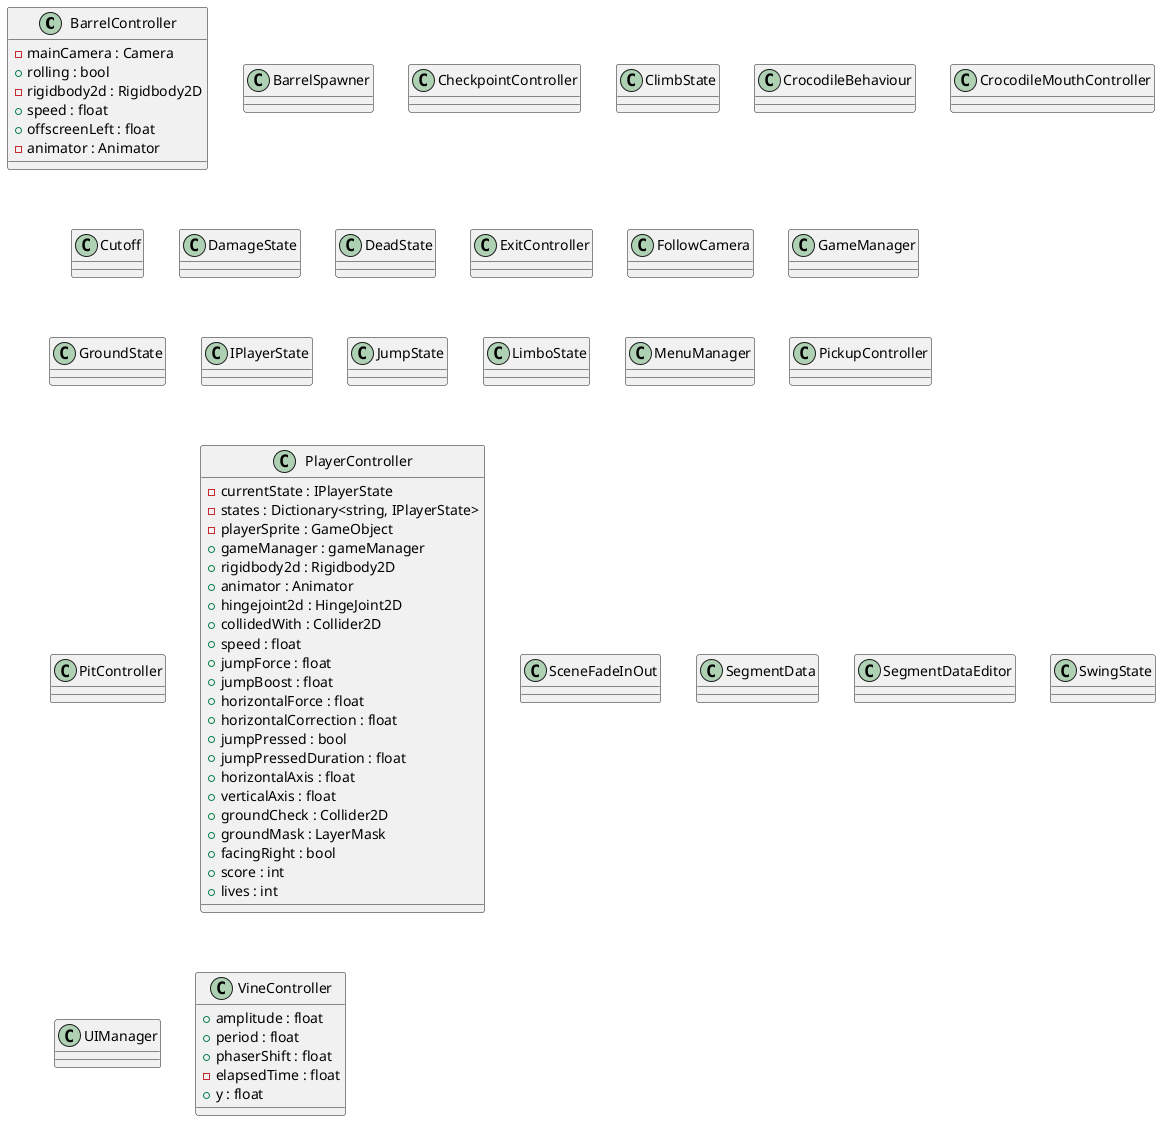 @startuml
class BarrelController {
 - mainCamera : Camera
 + rolling : bool
 - rigidbody2d : Rigidbody2D
 + speed : float
 + offscreenLeft : float
 - animator : Animator
}

class BarrelSpawner {
}

class CheckpointController {
}

class ClimbState {
}

class CrocodileBehaviour {
}

class CrocodileMouthController {
}

class Cutoff {
}

class DamageState {
}

class DeadState {
}

class ExitController {
}

class FollowCamera {
}

class GameManager {
}

class GroundState {
}

class IPlayerState {
}

class JumpState {
}

class LimboState {
}

class MenuManager {
}

class PickupController {
}

class PitController {
}

class PlayerController {
 - currentState : IPlayerState
 - states : Dictionary<string, IPlayerState>
 - playerSprite : GameObject
 + gameManager : gameManager
 + rigidbody2d : Rigidbody2D
 + animator : Animator
 + hingejoint2d : HingeJoint2D
 + collidedWith : Collider2D
 + speed : float
 + jumpForce : float
 + jumpBoost : float
 + horizontalForce : float
 + horizontalCorrection : float
 + jumpPressed : bool
 + jumpPressedDuration : float
 + horizontalAxis : float
 + verticalAxis : float
 + groundCheck : Collider2D
 + groundMask : LayerMask
 + facingRight : bool
 + score : int
 + lives : int
}

class SceneFadeInOut {
}

class SegmentData {
}

class SegmentDataEditor {
}

class SwingState {
}

class UIManager {
}

class VineController {
 + amplitude : float
 + period : float
 + phaserShift : float
 - elapsedTime : float
 + y : float
}
@enduml
